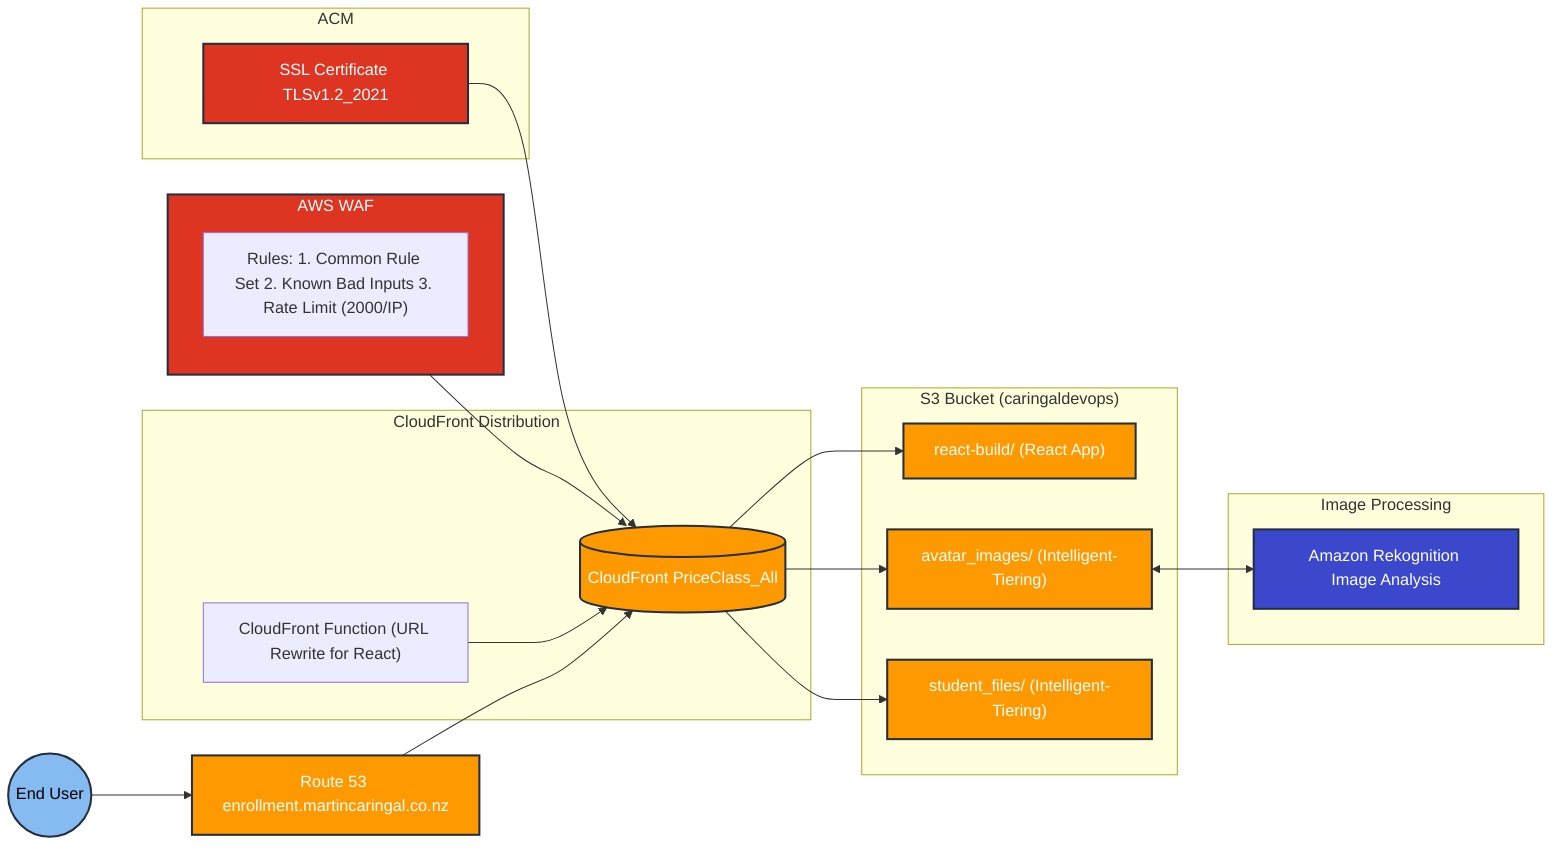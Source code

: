 flowchart LR
    user(("End User"))
    dns["Route 53 enrollment.martincaringal.co.nz"]
    
    subgraph WAF["AWS WAF"]
        waf_rules["Rules: 1. Common Rule Set 2. Known Bad Inputs 3. Rate Limit (2000/IP)"]
    end
    
    subgraph CDN["CloudFront Distribution"]
        cf[("CloudFront PriceClass_All")]
        cf_function["CloudFront Function (URL Rewrite for React)"]
    end
    
    subgraph Certificate["ACM"]
        acm["SSL Certificate TLSv1.2_2021"]
    end
    
    subgraph Storage["S3 Bucket (caringaldevops)"]
        react["react-build/ (React App)"]
        avatar["avatar_images/ (Intelligent-Tiering)"]
        files["student_files/ (Intelligent-Tiering)"]
    end
    
    subgraph AI["Image Processing"]
        rekognition["Amazon Rekognition Image Analysis"]
    end
    
    user --> dns
    dns --> cf
    WAF --> cf
    acm --> cf
    cf_function --> cf
    cf --> react
    cf --> avatar
    cf --> files
    avatar <--> rekognition
    
    classDef aws fill:#FF9900,stroke:#232F3E,stroke-width:2px,color:white;
    classDef security fill:#DD3522,stroke:#232F3E,stroke-width:2px,color:white;
    classDef ai fill:#3B48CC,stroke:#232F3E,stroke-width:2px,color:white;
    classDef user fill:#85BBF0,stroke:#232F3E,stroke-width:2px,color:black;
    
    class cf,dns,react,avatar,files aws;
    class WAF,acm security;
    class rekognition ai;
    class user user;